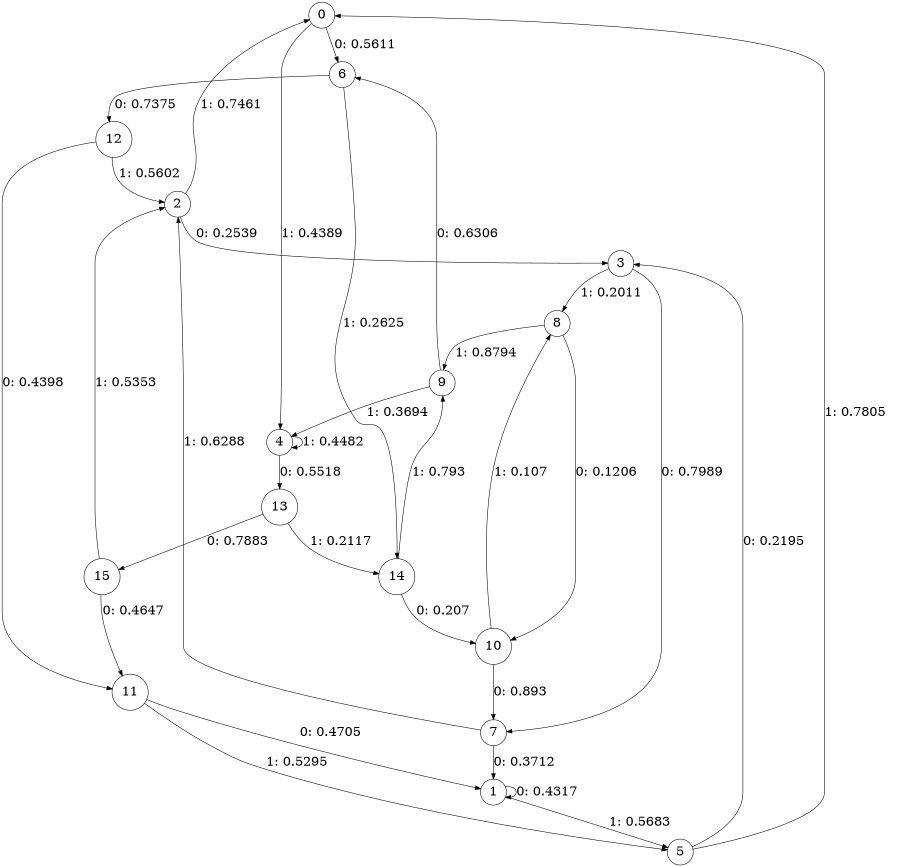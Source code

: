 digraph "ch20randomL5" {
size = "6,8.5";
ratio = "fill";
node [shape = circle];
node [fontsize = 24];
edge [fontsize = 24];
0 -> 6 [label = "0: 0.5611   "];
0 -> 4 [label = "1: 0.4389   "];
1 -> 1 [label = "0: 0.4317   "];
1 -> 5 [label = "1: 0.5683   "];
2 -> 3 [label = "0: 0.2539   "];
2 -> 0 [label = "1: 0.7461   "];
3 -> 7 [label = "0: 0.7989   "];
3 -> 8 [label = "1: 0.2011   "];
4 -> 13 [label = "0: 0.5518   "];
4 -> 4 [label = "1: 0.4482   "];
5 -> 3 [label = "0: 0.2195   "];
5 -> 0 [label = "1: 0.7805   "];
6 -> 12 [label = "0: 0.7375   "];
6 -> 14 [label = "1: 0.2625   "];
7 -> 1 [label = "0: 0.3712   "];
7 -> 2 [label = "1: 0.6288   "];
8 -> 10 [label = "0: 0.1206   "];
8 -> 9 [label = "1: 0.8794   "];
9 -> 6 [label = "0: 0.6306   "];
9 -> 4 [label = "1: 0.3694   "];
10 -> 7 [label = "0: 0.893    "];
10 -> 8 [label = "1: 0.107    "];
11 -> 1 [label = "0: 0.4705   "];
11 -> 5 [label = "1: 0.5295   "];
12 -> 11 [label = "0: 0.4398   "];
12 -> 2 [label = "1: 0.5602   "];
13 -> 15 [label = "0: 0.7883   "];
13 -> 14 [label = "1: 0.2117   "];
14 -> 10 [label = "0: 0.207    "];
14 -> 9 [label = "1: 0.793    "];
15 -> 11 [label = "0: 0.4647   "];
15 -> 2 [label = "1: 0.5353   "];
}